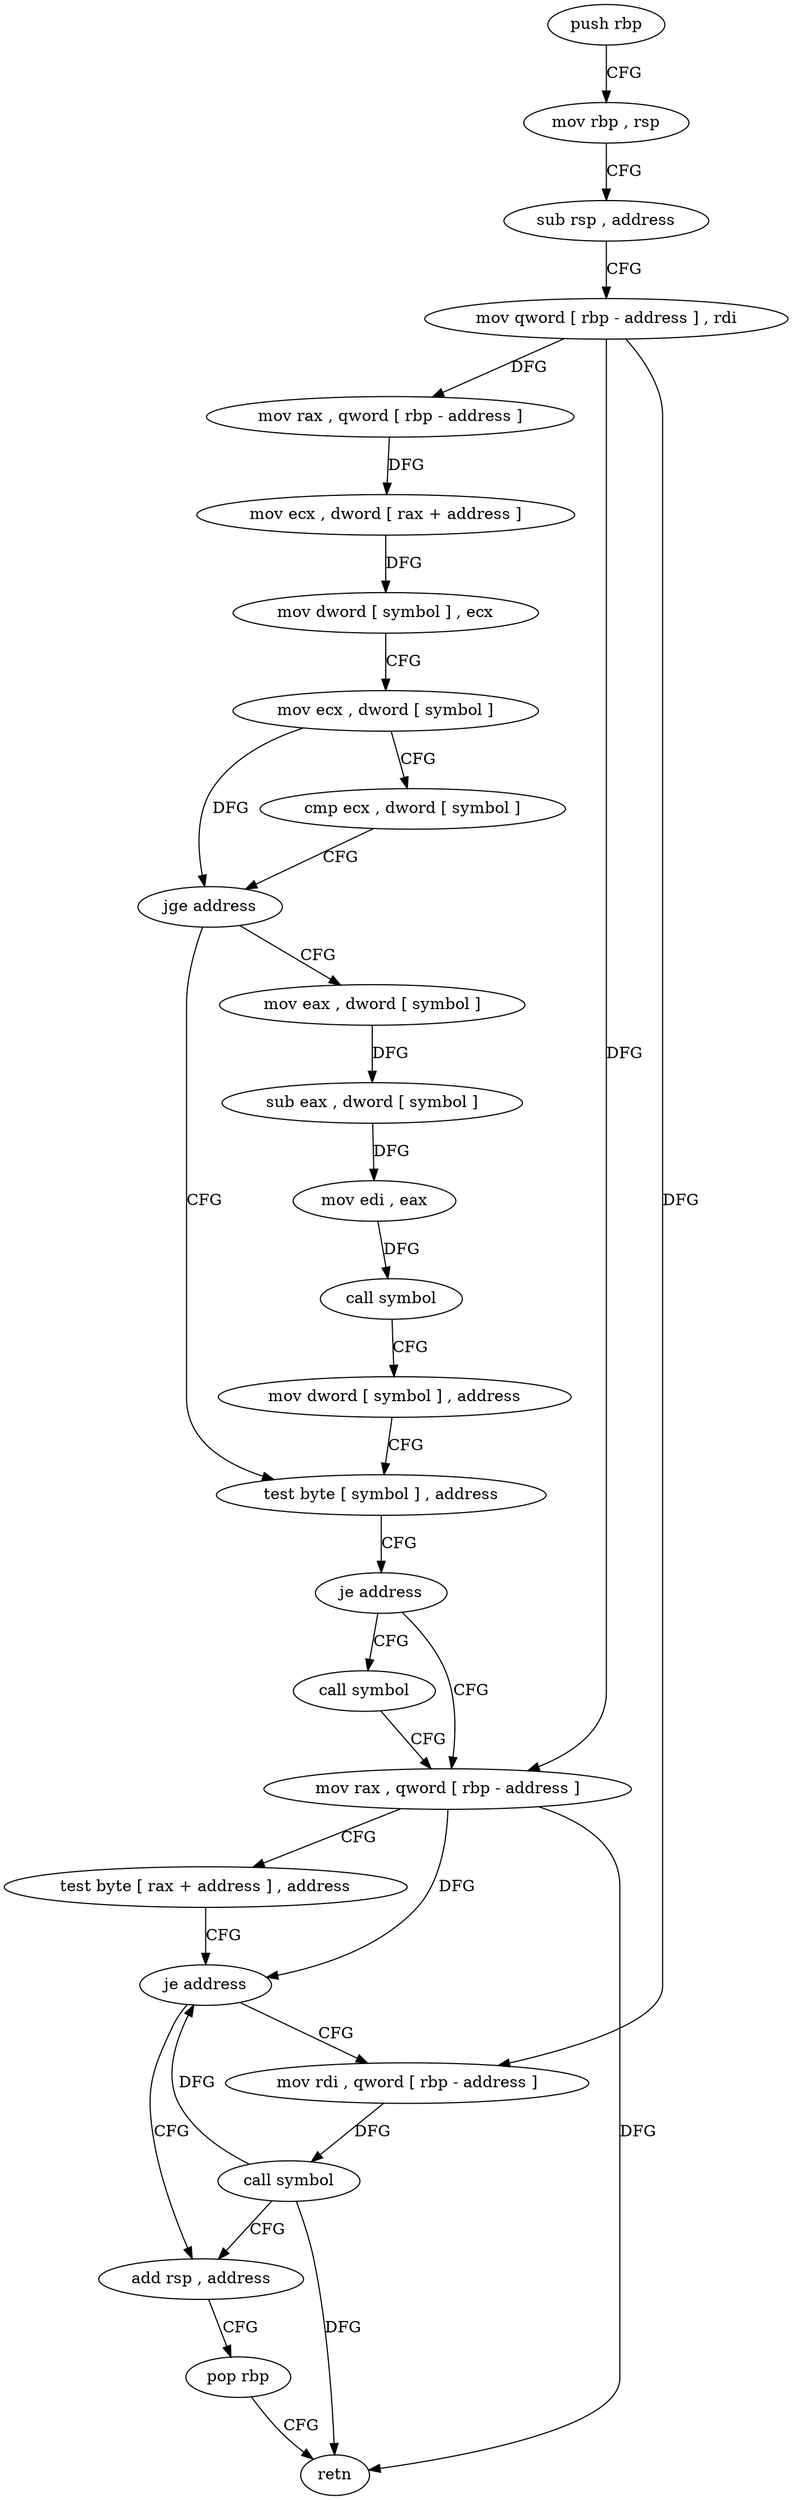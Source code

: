 digraph "func" {
"4237600" [label = "push rbp" ]
"4237601" [label = "mov rbp , rsp" ]
"4237604" [label = "sub rsp , address" ]
"4237608" [label = "mov qword [ rbp - address ] , rdi" ]
"4237612" [label = "mov rax , qword [ rbp - address ]" ]
"4237616" [label = "mov ecx , dword [ rax + address ]" ]
"4237619" [label = "mov dword [ symbol ] , ecx" ]
"4237626" [label = "mov ecx , dword [ symbol ]" ]
"4237633" [label = "cmp ecx , dword [ symbol ]" ]
"4237640" [label = "jge address" ]
"4237678" [label = "test byte [ symbol ] , address" ]
"4237646" [label = "mov eax , dword [ symbol ]" ]
"4237686" [label = "je address" ]
"4237697" [label = "mov rax , qword [ rbp - address ]" ]
"4237692" [label = "call symbol" ]
"4237653" [label = "sub eax , dword [ symbol ]" ]
"4237660" [label = "mov edi , eax" ]
"4237662" [label = "call symbol" ]
"4237667" [label = "mov dword [ symbol ] , address" ]
"4237701" [label = "test byte [ rax + address ] , address" ]
"4237705" [label = "je address" ]
"4237720" [label = "add rsp , address" ]
"4237711" [label = "mov rdi , qword [ rbp - address ]" ]
"4237724" [label = "pop rbp" ]
"4237725" [label = "retn" ]
"4237715" [label = "call symbol" ]
"4237600" -> "4237601" [ label = "CFG" ]
"4237601" -> "4237604" [ label = "CFG" ]
"4237604" -> "4237608" [ label = "CFG" ]
"4237608" -> "4237612" [ label = "DFG" ]
"4237608" -> "4237697" [ label = "DFG" ]
"4237608" -> "4237711" [ label = "DFG" ]
"4237612" -> "4237616" [ label = "DFG" ]
"4237616" -> "4237619" [ label = "DFG" ]
"4237619" -> "4237626" [ label = "CFG" ]
"4237626" -> "4237633" [ label = "CFG" ]
"4237626" -> "4237640" [ label = "DFG" ]
"4237633" -> "4237640" [ label = "CFG" ]
"4237640" -> "4237678" [ label = "CFG" ]
"4237640" -> "4237646" [ label = "CFG" ]
"4237678" -> "4237686" [ label = "CFG" ]
"4237646" -> "4237653" [ label = "DFG" ]
"4237686" -> "4237697" [ label = "CFG" ]
"4237686" -> "4237692" [ label = "CFG" ]
"4237697" -> "4237701" [ label = "CFG" ]
"4237697" -> "4237705" [ label = "DFG" ]
"4237697" -> "4237725" [ label = "DFG" ]
"4237692" -> "4237697" [ label = "CFG" ]
"4237653" -> "4237660" [ label = "DFG" ]
"4237660" -> "4237662" [ label = "DFG" ]
"4237662" -> "4237667" [ label = "CFG" ]
"4237667" -> "4237678" [ label = "CFG" ]
"4237701" -> "4237705" [ label = "CFG" ]
"4237705" -> "4237720" [ label = "CFG" ]
"4237705" -> "4237711" [ label = "CFG" ]
"4237720" -> "4237724" [ label = "CFG" ]
"4237711" -> "4237715" [ label = "DFG" ]
"4237724" -> "4237725" [ label = "CFG" ]
"4237715" -> "4237720" [ label = "CFG" ]
"4237715" -> "4237705" [ label = "DFG" ]
"4237715" -> "4237725" [ label = "DFG" ]
}

